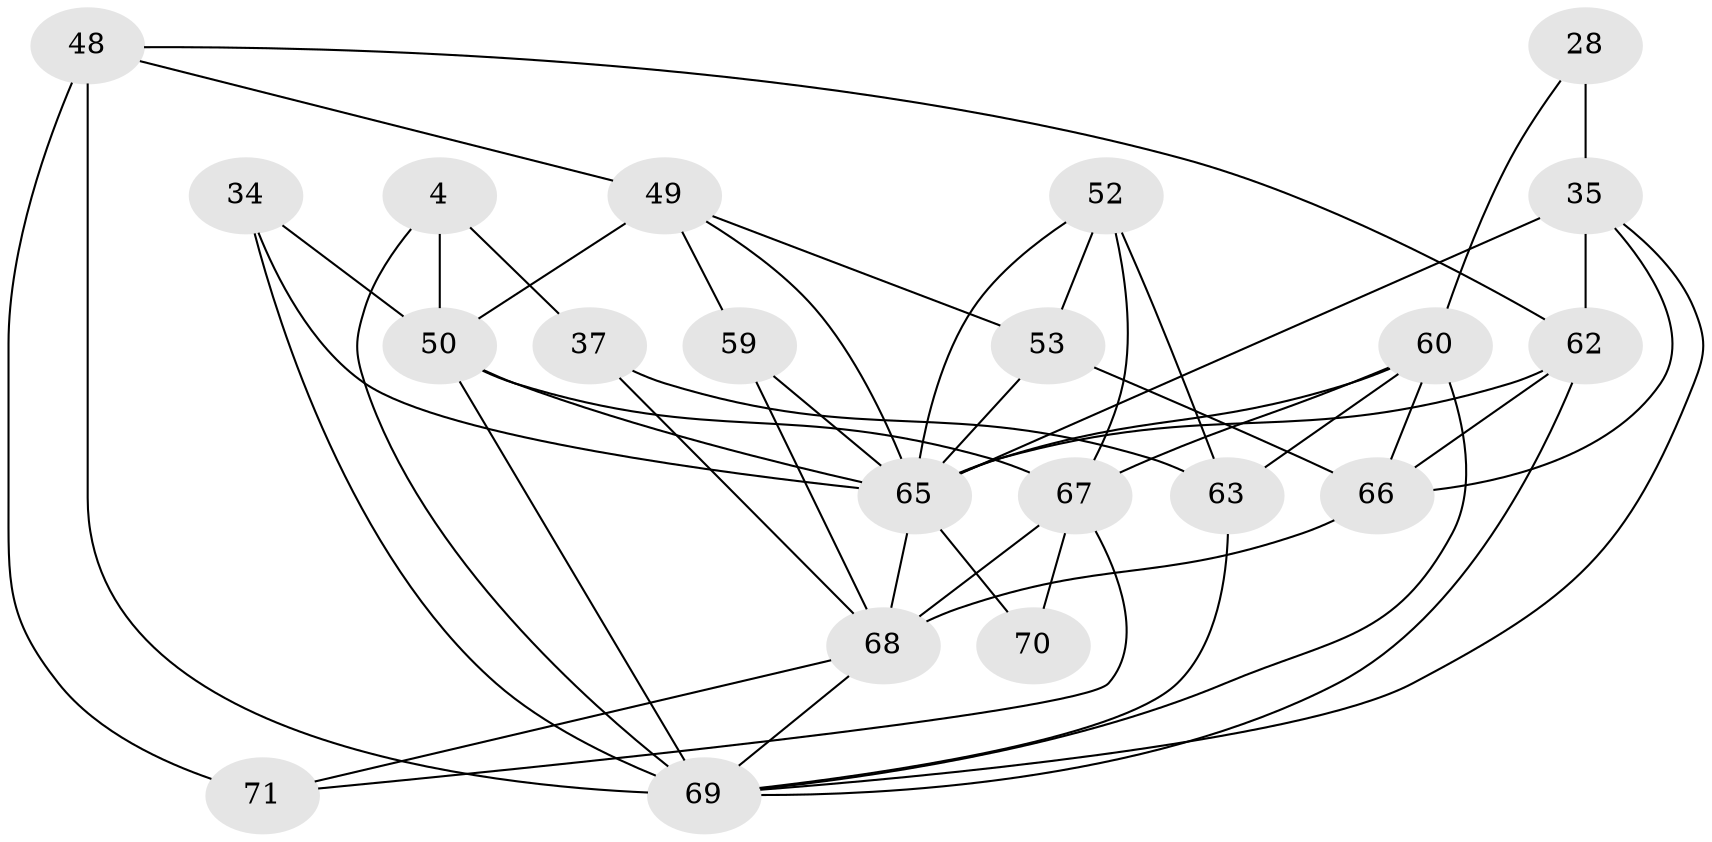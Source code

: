 // original degree distribution, {4: 1.0}
// Generated by graph-tools (version 1.1) at 2025/01/03/04/25 22:01:15]
// undirected, 21 vertices, 50 edges
graph export_dot {
graph [start="1"]
  node [color=gray90,style=filled];
  4 [super="+1"];
  28;
  34 [super="+10+20"];
  35 [super="+25+29"];
  37;
  48 [super="+38"];
  49 [super="+6+9"];
  50 [super="+43+47"];
  52 [super="+51"];
  53 [super="+32"];
  59 [super="+56"];
  60 [super="+58+46"];
  62 [super="+39+33"];
  63 [super="+42"];
  65 [super="+44+64"];
  66 [super="+3+24+5"];
  67 [super="+19+13"];
  68 [super="+7+21+61"];
  69 [super="+40+27+54"];
  70;
  71;
  4 -- 37 [weight=2];
  4 -- 50 [weight=2];
  4 -- 69 [weight=2];
  28 -- 60;
  28 -- 35 [weight=3];
  34 -- 65 [weight=2];
  34 -- 50 [weight=2];
  34 -- 69 [weight=4];
  35 -- 66;
  35 -- 69 [weight=3];
  35 -- 62 [weight=3];
  35 -- 65 [weight=2];
  37 -- 63;
  37 -- 68;
  48 -- 71 [weight=2];
  48 -- 69 [weight=2];
  48 -- 49;
  48 -- 62;
  49 -- 53;
  49 -- 50 [weight=3];
  49 -- 59 [weight=2];
  49 -- 65;
  50 -- 67;
  50 -- 69;
  50 -- 65;
  52 -- 53 [weight=2];
  52 -- 67;
  52 -- 63 [weight=2];
  52 -- 65;
  53 -- 66 [weight=2];
  53 -- 65;
  59 -- 65 [weight=2];
  59 -- 68 [weight=2];
  60 -- 69;
  60 -- 65 [weight=3];
  60 -- 66 [weight=2];
  60 -- 67 [weight=2];
  60 -- 63;
  62 -- 65 [weight=2];
  62 -- 66 [weight=2];
  62 -- 69 [weight=2];
  63 -- 69 [weight=2];
  65 -- 70 [weight=2];
  65 -- 68 [weight=5];
  66 -- 68 [weight=3];
  67 -- 68;
  67 -- 70 [weight=2];
  67 -- 71;
  68 -- 71;
  68 -- 69;
}
